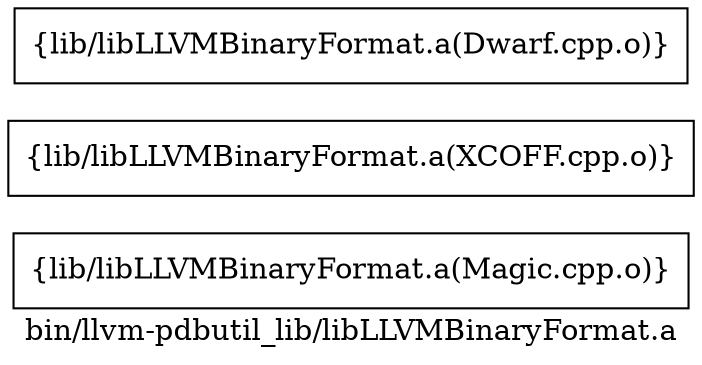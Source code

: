 digraph "bin/llvm-pdbutil_lib/libLLVMBinaryFormat.a" {
	label="bin/llvm-pdbutil_lib/libLLVMBinaryFormat.a";
	rankdir=LR;

	Node0x5607bd10cd18 [shape=record,shape=box,group=0,label="{lib/libLLVMBinaryFormat.a(Magic.cpp.o)}"];
	Node0x5607bd0fee48 [shape=record,shape=box,group=0,label="{lib/libLLVMBinaryFormat.a(XCOFF.cpp.o)}"];
	Node0x5607bd10e758 [shape=record,shape=box,group=0,label="{lib/libLLVMBinaryFormat.a(Dwarf.cpp.o)}"];
}

